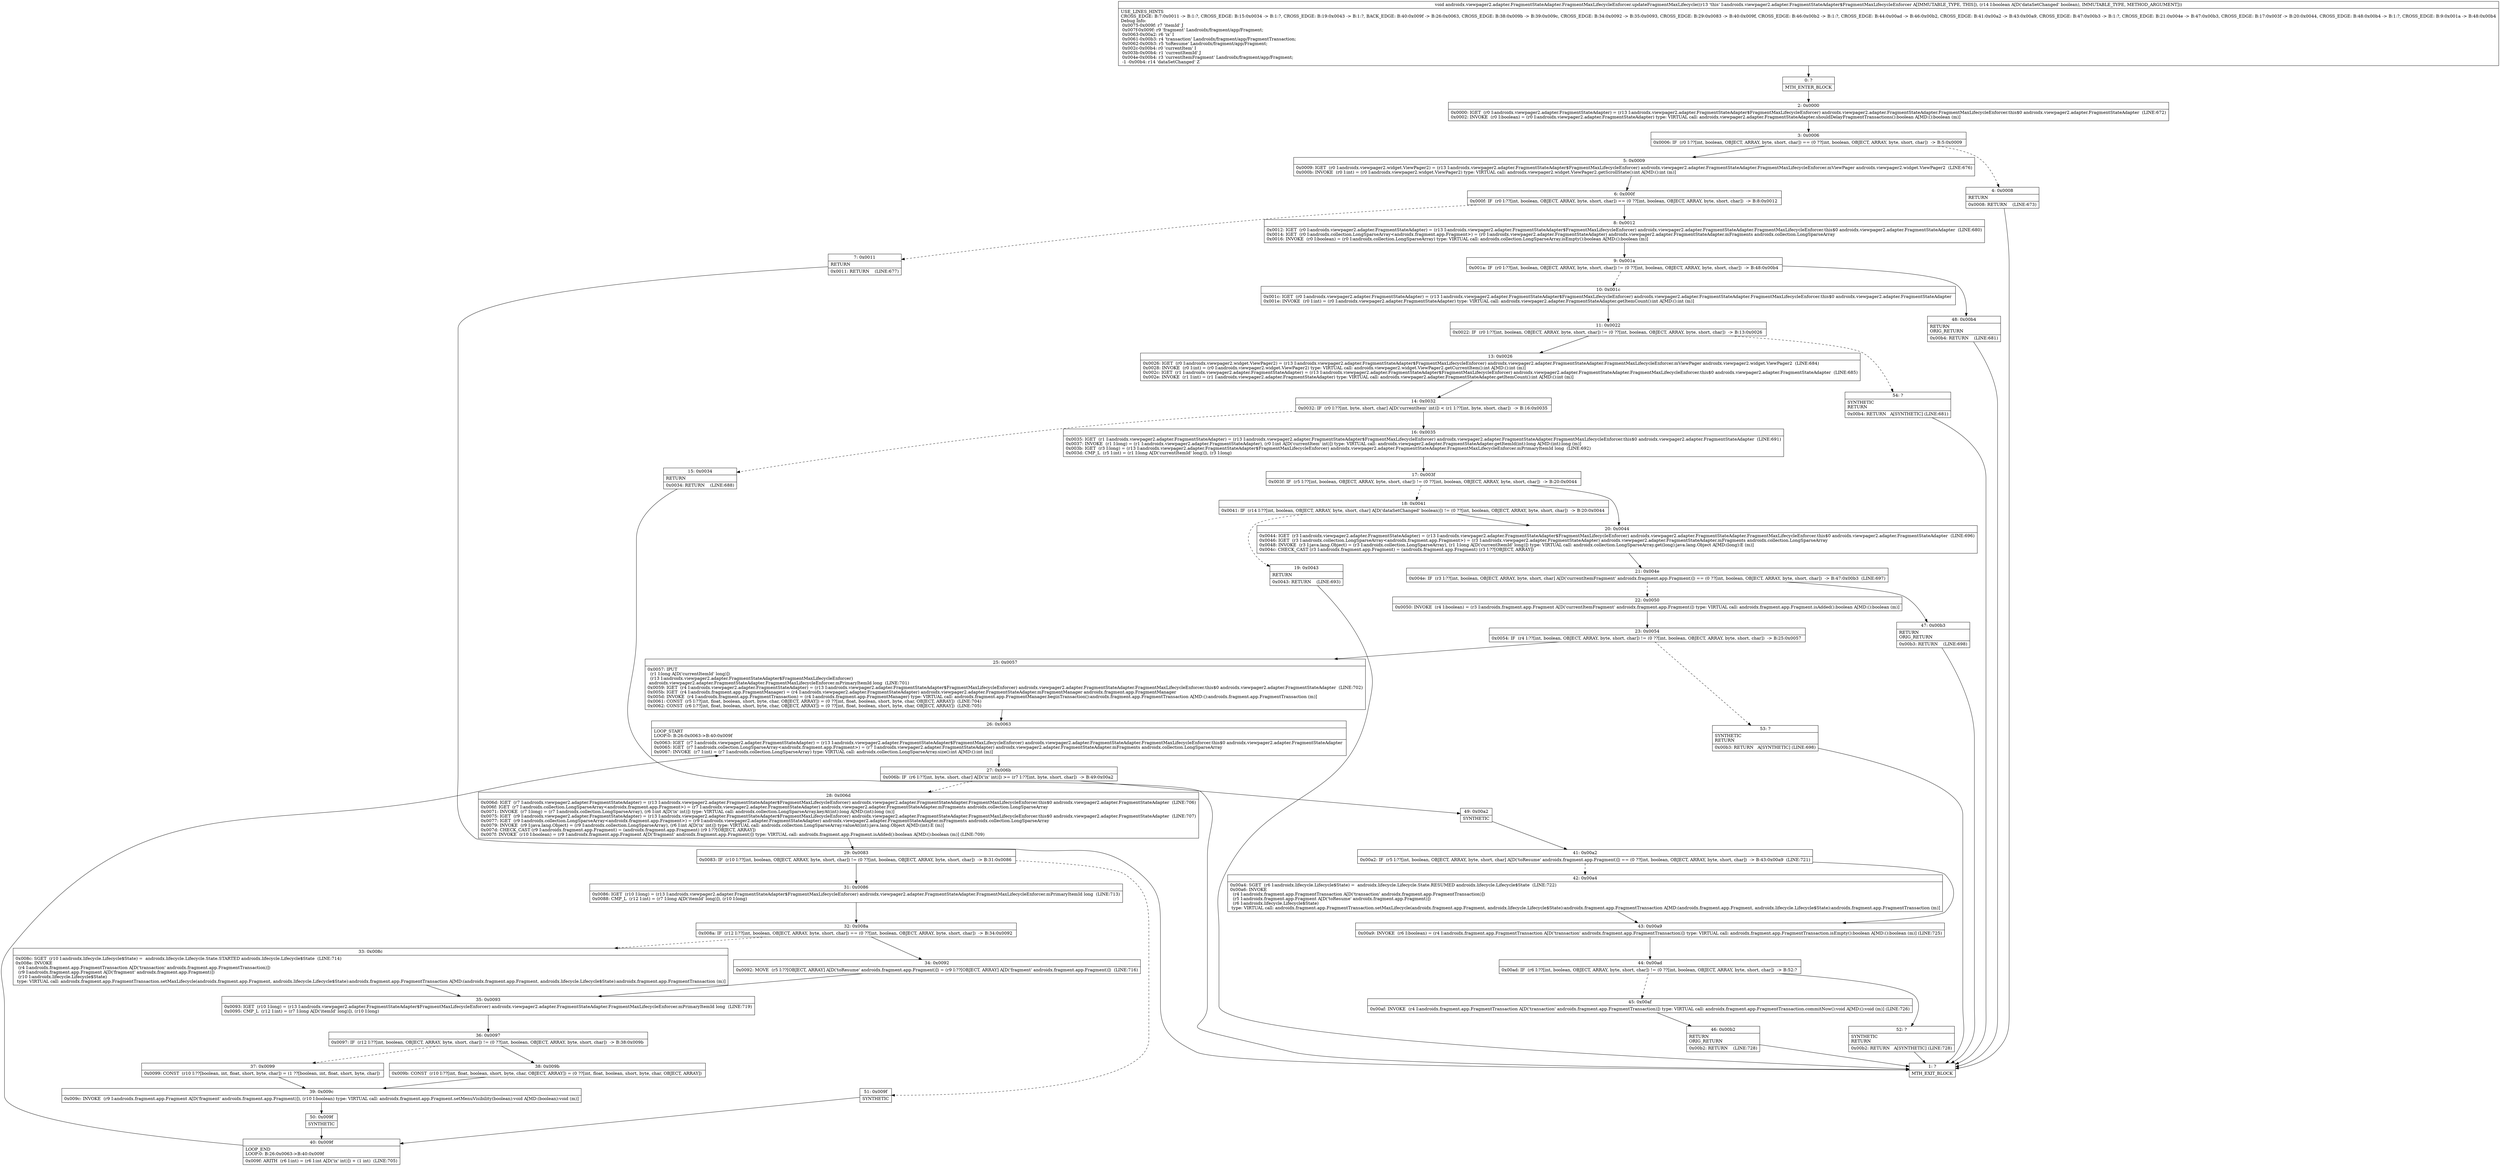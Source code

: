 digraph "CFG forandroidx.viewpager2.adapter.FragmentStateAdapter.FragmentMaxLifecycleEnforcer.updateFragmentMaxLifecycle(Z)V" {
Node_0 [shape=record,label="{0\:\ ?|MTH_ENTER_BLOCK\l}"];
Node_2 [shape=record,label="{2\:\ 0x0000|0x0000: IGET  (r0 I:androidx.viewpager2.adapter.FragmentStateAdapter) = (r13 I:androidx.viewpager2.adapter.FragmentStateAdapter$FragmentMaxLifecycleEnforcer) androidx.viewpager2.adapter.FragmentStateAdapter.FragmentMaxLifecycleEnforcer.this$0 androidx.viewpager2.adapter.FragmentStateAdapter  (LINE:672)\l0x0002: INVOKE  (r0 I:boolean) = (r0 I:androidx.viewpager2.adapter.FragmentStateAdapter) type: VIRTUAL call: androidx.viewpager2.adapter.FragmentStateAdapter.shouldDelayFragmentTransactions():boolean A[MD:():boolean (m)]\l}"];
Node_3 [shape=record,label="{3\:\ 0x0006|0x0006: IF  (r0 I:??[int, boolean, OBJECT, ARRAY, byte, short, char]) == (0 ??[int, boolean, OBJECT, ARRAY, byte, short, char])  \-\> B:5:0x0009 \l}"];
Node_4 [shape=record,label="{4\:\ 0x0008|RETURN\l|0x0008: RETURN    (LINE:673)\l}"];
Node_1 [shape=record,label="{1\:\ ?|MTH_EXIT_BLOCK\l}"];
Node_5 [shape=record,label="{5\:\ 0x0009|0x0009: IGET  (r0 I:androidx.viewpager2.widget.ViewPager2) = (r13 I:androidx.viewpager2.adapter.FragmentStateAdapter$FragmentMaxLifecycleEnforcer) androidx.viewpager2.adapter.FragmentStateAdapter.FragmentMaxLifecycleEnforcer.mViewPager androidx.viewpager2.widget.ViewPager2  (LINE:676)\l0x000b: INVOKE  (r0 I:int) = (r0 I:androidx.viewpager2.widget.ViewPager2) type: VIRTUAL call: androidx.viewpager2.widget.ViewPager2.getScrollState():int A[MD:():int (m)]\l}"];
Node_6 [shape=record,label="{6\:\ 0x000f|0x000f: IF  (r0 I:??[int, boolean, OBJECT, ARRAY, byte, short, char]) == (0 ??[int, boolean, OBJECT, ARRAY, byte, short, char])  \-\> B:8:0x0012 \l}"];
Node_7 [shape=record,label="{7\:\ 0x0011|RETURN\l|0x0011: RETURN    (LINE:677)\l}"];
Node_8 [shape=record,label="{8\:\ 0x0012|0x0012: IGET  (r0 I:androidx.viewpager2.adapter.FragmentStateAdapter) = (r13 I:androidx.viewpager2.adapter.FragmentStateAdapter$FragmentMaxLifecycleEnforcer) androidx.viewpager2.adapter.FragmentStateAdapter.FragmentMaxLifecycleEnforcer.this$0 androidx.viewpager2.adapter.FragmentStateAdapter  (LINE:680)\l0x0014: IGET  (r0 I:androidx.collection.LongSparseArray\<androidx.fragment.app.Fragment\>) = (r0 I:androidx.viewpager2.adapter.FragmentStateAdapter) androidx.viewpager2.adapter.FragmentStateAdapter.mFragments androidx.collection.LongSparseArray \l0x0016: INVOKE  (r0 I:boolean) = (r0 I:androidx.collection.LongSparseArray) type: VIRTUAL call: androidx.collection.LongSparseArray.isEmpty():boolean A[MD:():boolean (m)]\l}"];
Node_9 [shape=record,label="{9\:\ 0x001a|0x001a: IF  (r0 I:??[int, boolean, OBJECT, ARRAY, byte, short, char]) != (0 ??[int, boolean, OBJECT, ARRAY, byte, short, char])  \-\> B:48:0x00b4 \l}"];
Node_10 [shape=record,label="{10\:\ 0x001c|0x001c: IGET  (r0 I:androidx.viewpager2.adapter.FragmentStateAdapter) = (r13 I:androidx.viewpager2.adapter.FragmentStateAdapter$FragmentMaxLifecycleEnforcer) androidx.viewpager2.adapter.FragmentStateAdapter.FragmentMaxLifecycleEnforcer.this$0 androidx.viewpager2.adapter.FragmentStateAdapter \l0x001e: INVOKE  (r0 I:int) = (r0 I:androidx.viewpager2.adapter.FragmentStateAdapter) type: VIRTUAL call: androidx.viewpager2.adapter.FragmentStateAdapter.getItemCount():int A[MD:():int (m)]\l}"];
Node_11 [shape=record,label="{11\:\ 0x0022|0x0022: IF  (r0 I:??[int, boolean, OBJECT, ARRAY, byte, short, char]) != (0 ??[int, boolean, OBJECT, ARRAY, byte, short, char])  \-\> B:13:0x0026 \l}"];
Node_13 [shape=record,label="{13\:\ 0x0026|0x0026: IGET  (r0 I:androidx.viewpager2.widget.ViewPager2) = (r13 I:androidx.viewpager2.adapter.FragmentStateAdapter$FragmentMaxLifecycleEnforcer) androidx.viewpager2.adapter.FragmentStateAdapter.FragmentMaxLifecycleEnforcer.mViewPager androidx.viewpager2.widget.ViewPager2  (LINE:684)\l0x0028: INVOKE  (r0 I:int) = (r0 I:androidx.viewpager2.widget.ViewPager2) type: VIRTUAL call: androidx.viewpager2.widget.ViewPager2.getCurrentItem():int A[MD:():int (m)]\l0x002c: IGET  (r1 I:androidx.viewpager2.adapter.FragmentStateAdapter) = (r13 I:androidx.viewpager2.adapter.FragmentStateAdapter$FragmentMaxLifecycleEnforcer) androidx.viewpager2.adapter.FragmentStateAdapter.FragmentMaxLifecycleEnforcer.this$0 androidx.viewpager2.adapter.FragmentStateAdapter  (LINE:685)\l0x002e: INVOKE  (r1 I:int) = (r1 I:androidx.viewpager2.adapter.FragmentStateAdapter) type: VIRTUAL call: androidx.viewpager2.adapter.FragmentStateAdapter.getItemCount():int A[MD:():int (m)]\l}"];
Node_14 [shape=record,label="{14\:\ 0x0032|0x0032: IF  (r0 I:??[int, byte, short, char] A[D('currentItem' int)]) \< (r1 I:??[int, byte, short, char])  \-\> B:16:0x0035 \l}"];
Node_15 [shape=record,label="{15\:\ 0x0034|RETURN\l|0x0034: RETURN    (LINE:688)\l}"];
Node_16 [shape=record,label="{16\:\ 0x0035|0x0035: IGET  (r1 I:androidx.viewpager2.adapter.FragmentStateAdapter) = (r13 I:androidx.viewpager2.adapter.FragmentStateAdapter$FragmentMaxLifecycleEnforcer) androidx.viewpager2.adapter.FragmentStateAdapter.FragmentMaxLifecycleEnforcer.this$0 androidx.viewpager2.adapter.FragmentStateAdapter  (LINE:691)\l0x0037: INVOKE  (r1 I:long) = (r1 I:androidx.viewpager2.adapter.FragmentStateAdapter), (r0 I:int A[D('currentItem' int)]) type: VIRTUAL call: androidx.viewpager2.adapter.FragmentStateAdapter.getItemId(int):long A[MD:(int):long (m)]\l0x003b: IGET  (r3 I:long) = (r13 I:androidx.viewpager2.adapter.FragmentStateAdapter$FragmentMaxLifecycleEnforcer) androidx.viewpager2.adapter.FragmentStateAdapter.FragmentMaxLifecycleEnforcer.mPrimaryItemId long  (LINE:692)\l0x003d: CMP_L  (r5 I:int) = (r1 I:long A[D('currentItemId' long)]), (r3 I:long) \l}"];
Node_17 [shape=record,label="{17\:\ 0x003f|0x003f: IF  (r5 I:??[int, boolean, OBJECT, ARRAY, byte, short, char]) != (0 ??[int, boolean, OBJECT, ARRAY, byte, short, char])  \-\> B:20:0x0044 \l}"];
Node_18 [shape=record,label="{18\:\ 0x0041|0x0041: IF  (r14 I:??[int, boolean, OBJECT, ARRAY, byte, short, char] A[D('dataSetChanged' boolean)]) != (0 ??[int, boolean, OBJECT, ARRAY, byte, short, char])  \-\> B:20:0x0044 \l}"];
Node_19 [shape=record,label="{19\:\ 0x0043|RETURN\l|0x0043: RETURN    (LINE:693)\l}"];
Node_20 [shape=record,label="{20\:\ 0x0044|0x0044: IGET  (r3 I:androidx.viewpager2.adapter.FragmentStateAdapter) = (r13 I:androidx.viewpager2.adapter.FragmentStateAdapter$FragmentMaxLifecycleEnforcer) androidx.viewpager2.adapter.FragmentStateAdapter.FragmentMaxLifecycleEnforcer.this$0 androidx.viewpager2.adapter.FragmentStateAdapter  (LINE:696)\l0x0046: IGET  (r3 I:androidx.collection.LongSparseArray\<androidx.fragment.app.Fragment\>) = (r3 I:androidx.viewpager2.adapter.FragmentStateAdapter) androidx.viewpager2.adapter.FragmentStateAdapter.mFragments androidx.collection.LongSparseArray \l0x0048: INVOKE  (r3 I:java.lang.Object) = (r3 I:androidx.collection.LongSparseArray), (r1 I:long A[D('currentItemId' long)]) type: VIRTUAL call: androidx.collection.LongSparseArray.get(long):java.lang.Object A[MD:(long):E (m)]\l0x004c: CHECK_CAST (r3 I:androidx.fragment.app.Fragment) = (androidx.fragment.app.Fragment) (r3 I:??[OBJECT, ARRAY]) \l}"];
Node_21 [shape=record,label="{21\:\ 0x004e|0x004e: IF  (r3 I:??[int, boolean, OBJECT, ARRAY, byte, short, char] A[D('currentItemFragment' androidx.fragment.app.Fragment)]) == (0 ??[int, boolean, OBJECT, ARRAY, byte, short, char])  \-\> B:47:0x00b3  (LINE:697)\l}"];
Node_22 [shape=record,label="{22\:\ 0x0050|0x0050: INVOKE  (r4 I:boolean) = (r3 I:androidx.fragment.app.Fragment A[D('currentItemFragment' androidx.fragment.app.Fragment)]) type: VIRTUAL call: androidx.fragment.app.Fragment.isAdded():boolean A[MD:():boolean (m)]\l}"];
Node_23 [shape=record,label="{23\:\ 0x0054|0x0054: IF  (r4 I:??[int, boolean, OBJECT, ARRAY, byte, short, char]) != (0 ??[int, boolean, OBJECT, ARRAY, byte, short, char])  \-\> B:25:0x0057 \l}"];
Node_25 [shape=record,label="{25\:\ 0x0057|0x0057: IPUT  \l  (r1 I:long A[D('currentItemId' long)])\l  (r13 I:androidx.viewpager2.adapter.FragmentStateAdapter$FragmentMaxLifecycleEnforcer)\l androidx.viewpager2.adapter.FragmentStateAdapter.FragmentMaxLifecycleEnforcer.mPrimaryItemId long  (LINE:701)\l0x0059: IGET  (r4 I:androidx.viewpager2.adapter.FragmentStateAdapter) = (r13 I:androidx.viewpager2.adapter.FragmentStateAdapter$FragmentMaxLifecycleEnforcer) androidx.viewpager2.adapter.FragmentStateAdapter.FragmentMaxLifecycleEnforcer.this$0 androidx.viewpager2.adapter.FragmentStateAdapter  (LINE:702)\l0x005b: IGET  (r4 I:androidx.fragment.app.FragmentManager) = (r4 I:androidx.viewpager2.adapter.FragmentStateAdapter) androidx.viewpager2.adapter.FragmentStateAdapter.mFragmentManager androidx.fragment.app.FragmentManager \l0x005d: INVOKE  (r4 I:androidx.fragment.app.FragmentTransaction) = (r4 I:androidx.fragment.app.FragmentManager) type: VIRTUAL call: androidx.fragment.app.FragmentManager.beginTransaction():androidx.fragment.app.FragmentTransaction A[MD:():androidx.fragment.app.FragmentTransaction (m)]\l0x0061: CONST  (r5 I:??[int, float, boolean, short, byte, char, OBJECT, ARRAY]) = (0 ??[int, float, boolean, short, byte, char, OBJECT, ARRAY])  (LINE:704)\l0x0062: CONST  (r6 I:??[int, float, boolean, short, byte, char, OBJECT, ARRAY]) = (0 ??[int, float, boolean, short, byte, char, OBJECT, ARRAY])  (LINE:705)\l}"];
Node_26 [shape=record,label="{26\:\ 0x0063|LOOP_START\lLOOP:0: B:26:0x0063\-\>B:40:0x009f\l|0x0063: IGET  (r7 I:androidx.viewpager2.adapter.FragmentStateAdapter) = (r13 I:androidx.viewpager2.adapter.FragmentStateAdapter$FragmentMaxLifecycleEnforcer) androidx.viewpager2.adapter.FragmentStateAdapter.FragmentMaxLifecycleEnforcer.this$0 androidx.viewpager2.adapter.FragmentStateAdapter \l0x0065: IGET  (r7 I:androidx.collection.LongSparseArray\<androidx.fragment.app.Fragment\>) = (r7 I:androidx.viewpager2.adapter.FragmentStateAdapter) androidx.viewpager2.adapter.FragmentStateAdapter.mFragments androidx.collection.LongSparseArray \l0x0067: INVOKE  (r7 I:int) = (r7 I:androidx.collection.LongSparseArray) type: VIRTUAL call: androidx.collection.LongSparseArray.size():int A[MD:():int (m)]\l}"];
Node_27 [shape=record,label="{27\:\ 0x006b|0x006b: IF  (r6 I:??[int, byte, short, char] A[D('ix' int)]) \>= (r7 I:??[int, byte, short, char])  \-\> B:49:0x00a2 \l}"];
Node_28 [shape=record,label="{28\:\ 0x006d|0x006d: IGET  (r7 I:androidx.viewpager2.adapter.FragmentStateAdapter) = (r13 I:androidx.viewpager2.adapter.FragmentStateAdapter$FragmentMaxLifecycleEnforcer) androidx.viewpager2.adapter.FragmentStateAdapter.FragmentMaxLifecycleEnforcer.this$0 androidx.viewpager2.adapter.FragmentStateAdapter  (LINE:706)\l0x006f: IGET  (r7 I:androidx.collection.LongSparseArray\<androidx.fragment.app.Fragment\>) = (r7 I:androidx.viewpager2.adapter.FragmentStateAdapter) androidx.viewpager2.adapter.FragmentStateAdapter.mFragments androidx.collection.LongSparseArray \l0x0071: INVOKE  (r7 I:long) = (r7 I:androidx.collection.LongSparseArray), (r6 I:int A[D('ix' int)]) type: VIRTUAL call: androidx.collection.LongSparseArray.keyAt(int):long A[MD:(int):long (m)]\l0x0075: IGET  (r9 I:androidx.viewpager2.adapter.FragmentStateAdapter) = (r13 I:androidx.viewpager2.adapter.FragmentStateAdapter$FragmentMaxLifecycleEnforcer) androidx.viewpager2.adapter.FragmentStateAdapter.FragmentMaxLifecycleEnforcer.this$0 androidx.viewpager2.adapter.FragmentStateAdapter  (LINE:707)\l0x0077: IGET  (r9 I:androidx.collection.LongSparseArray\<androidx.fragment.app.Fragment\>) = (r9 I:androidx.viewpager2.adapter.FragmentStateAdapter) androidx.viewpager2.adapter.FragmentStateAdapter.mFragments androidx.collection.LongSparseArray \l0x0079: INVOKE  (r9 I:java.lang.Object) = (r9 I:androidx.collection.LongSparseArray), (r6 I:int A[D('ix' int)]) type: VIRTUAL call: androidx.collection.LongSparseArray.valueAt(int):java.lang.Object A[MD:(int):E (m)]\l0x007d: CHECK_CAST (r9 I:androidx.fragment.app.Fragment) = (androidx.fragment.app.Fragment) (r9 I:??[OBJECT, ARRAY]) \l0x007f: INVOKE  (r10 I:boolean) = (r9 I:androidx.fragment.app.Fragment A[D('fragment' androidx.fragment.app.Fragment)]) type: VIRTUAL call: androidx.fragment.app.Fragment.isAdded():boolean A[MD:():boolean (m)] (LINE:709)\l}"];
Node_29 [shape=record,label="{29\:\ 0x0083|0x0083: IF  (r10 I:??[int, boolean, OBJECT, ARRAY, byte, short, char]) != (0 ??[int, boolean, OBJECT, ARRAY, byte, short, char])  \-\> B:31:0x0086 \l}"];
Node_31 [shape=record,label="{31\:\ 0x0086|0x0086: IGET  (r10 I:long) = (r13 I:androidx.viewpager2.adapter.FragmentStateAdapter$FragmentMaxLifecycleEnforcer) androidx.viewpager2.adapter.FragmentStateAdapter.FragmentMaxLifecycleEnforcer.mPrimaryItemId long  (LINE:713)\l0x0088: CMP_L  (r12 I:int) = (r7 I:long A[D('itemId' long)]), (r10 I:long) \l}"];
Node_32 [shape=record,label="{32\:\ 0x008a|0x008a: IF  (r12 I:??[int, boolean, OBJECT, ARRAY, byte, short, char]) == (0 ??[int, boolean, OBJECT, ARRAY, byte, short, char])  \-\> B:34:0x0092 \l}"];
Node_33 [shape=record,label="{33\:\ 0x008c|0x008c: SGET  (r10 I:androidx.lifecycle.Lifecycle$State) =  androidx.lifecycle.Lifecycle.State.STARTED androidx.lifecycle.Lifecycle$State  (LINE:714)\l0x008e: INVOKE  \l  (r4 I:androidx.fragment.app.FragmentTransaction A[D('transaction' androidx.fragment.app.FragmentTransaction)])\l  (r9 I:androidx.fragment.app.Fragment A[D('fragment' androidx.fragment.app.Fragment)])\l  (r10 I:androidx.lifecycle.Lifecycle$State)\l type: VIRTUAL call: androidx.fragment.app.FragmentTransaction.setMaxLifecycle(androidx.fragment.app.Fragment, androidx.lifecycle.Lifecycle$State):androidx.fragment.app.FragmentTransaction A[MD:(androidx.fragment.app.Fragment, androidx.lifecycle.Lifecycle$State):androidx.fragment.app.FragmentTransaction (m)]\l}"];
Node_35 [shape=record,label="{35\:\ 0x0093|0x0093: IGET  (r10 I:long) = (r13 I:androidx.viewpager2.adapter.FragmentStateAdapter$FragmentMaxLifecycleEnforcer) androidx.viewpager2.adapter.FragmentStateAdapter.FragmentMaxLifecycleEnforcer.mPrimaryItemId long  (LINE:719)\l0x0095: CMP_L  (r12 I:int) = (r7 I:long A[D('itemId' long)]), (r10 I:long) \l}"];
Node_36 [shape=record,label="{36\:\ 0x0097|0x0097: IF  (r12 I:??[int, boolean, OBJECT, ARRAY, byte, short, char]) != (0 ??[int, boolean, OBJECT, ARRAY, byte, short, char])  \-\> B:38:0x009b \l}"];
Node_37 [shape=record,label="{37\:\ 0x0099|0x0099: CONST  (r10 I:??[boolean, int, float, short, byte, char]) = (1 ??[boolean, int, float, short, byte, char]) \l}"];
Node_39 [shape=record,label="{39\:\ 0x009c|0x009c: INVOKE  (r9 I:androidx.fragment.app.Fragment A[D('fragment' androidx.fragment.app.Fragment)]), (r10 I:boolean) type: VIRTUAL call: androidx.fragment.app.Fragment.setMenuVisibility(boolean):void A[MD:(boolean):void (m)]\l}"];
Node_50 [shape=record,label="{50\:\ 0x009f|SYNTHETIC\l}"];
Node_40 [shape=record,label="{40\:\ 0x009f|LOOP_END\lLOOP:0: B:26:0x0063\-\>B:40:0x009f\l|0x009f: ARITH  (r6 I:int) = (r6 I:int A[D('ix' int)]) + (1 int)  (LINE:705)\l}"];
Node_38 [shape=record,label="{38\:\ 0x009b|0x009b: CONST  (r10 I:??[int, float, boolean, short, byte, char, OBJECT, ARRAY]) = (0 ??[int, float, boolean, short, byte, char, OBJECT, ARRAY]) \l}"];
Node_34 [shape=record,label="{34\:\ 0x0092|0x0092: MOVE  (r5 I:??[OBJECT, ARRAY] A[D('toResume' androidx.fragment.app.Fragment)]) = (r9 I:??[OBJECT, ARRAY] A[D('fragment' androidx.fragment.app.Fragment)])  (LINE:716)\l}"];
Node_51 [shape=record,label="{51\:\ 0x009f|SYNTHETIC\l}"];
Node_49 [shape=record,label="{49\:\ 0x00a2|SYNTHETIC\l}"];
Node_41 [shape=record,label="{41\:\ 0x00a2|0x00a2: IF  (r5 I:??[int, boolean, OBJECT, ARRAY, byte, short, char] A[D('toResume' androidx.fragment.app.Fragment)]) == (0 ??[int, boolean, OBJECT, ARRAY, byte, short, char])  \-\> B:43:0x00a9  (LINE:721)\l}"];
Node_42 [shape=record,label="{42\:\ 0x00a4|0x00a4: SGET  (r6 I:androidx.lifecycle.Lifecycle$State) =  androidx.lifecycle.Lifecycle.State.RESUMED androidx.lifecycle.Lifecycle$State  (LINE:722)\l0x00a6: INVOKE  \l  (r4 I:androidx.fragment.app.FragmentTransaction A[D('transaction' androidx.fragment.app.FragmentTransaction)])\l  (r5 I:androidx.fragment.app.Fragment A[D('toResume' androidx.fragment.app.Fragment)])\l  (r6 I:androidx.lifecycle.Lifecycle$State)\l type: VIRTUAL call: androidx.fragment.app.FragmentTransaction.setMaxLifecycle(androidx.fragment.app.Fragment, androidx.lifecycle.Lifecycle$State):androidx.fragment.app.FragmentTransaction A[MD:(androidx.fragment.app.Fragment, androidx.lifecycle.Lifecycle$State):androidx.fragment.app.FragmentTransaction (m)]\l}"];
Node_43 [shape=record,label="{43\:\ 0x00a9|0x00a9: INVOKE  (r6 I:boolean) = (r4 I:androidx.fragment.app.FragmentTransaction A[D('transaction' androidx.fragment.app.FragmentTransaction)]) type: VIRTUAL call: androidx.fragment.app.FragmentTransaction.isEmpty():boolean A[MD:():boolean (m)] (LINE:725)\l}"];
Node_44 [shape=record,label="{44\:\ 0x00ad|0x00ad: IF  (r6 I:??[int, boolean, OBJECT, ARRAY, byte, short, char]) != (0 ??[int, boolean, OBJECT, ARRAY, byte, short, char])  \-\> B:52:? \l}"];
Node_45 [shape=record,label="{45\:\ 0x00af|0x00af: INVOKE  (r4 I:androidx.fragment.app.FragmentTransaction A[D('transaction' androidx.fragment.app.FragmentTransaction)]) type: VIRTUAL call: androidx.fragment.app.FragmentTransaction.commitNow():void A[MD:():void (m)] (LINE:726)\l}"];
Node_46 [shape=record,label="{46\:\ 0x00b2|RETURN\lORIG_RETURN\l|0x00b2: RETURN    (LINE:728)\l}"];
Node_52 [shape=record,label="{52\:\ ?|SYNTHETIC\lRETURN\l|0x00b2: RETURN   A[SYNTHETIC] (LINE:728)\l}"];
Node_53 [shape=record,label="{53\:\ ?|SYNTHETIC\lRETURN\l|0x00b3: RETURN   A[SYNTHETIC] (LINE:698)\l}"];
Node_47 [shape=record,label="{47\:\ 0x00b3|RETURN\lORIG_RETURN\l|0x00b3: RETURN    (LINE:698)\l}"];
Node_54 [shape=record,label="{54\:\ ?|SYNTHETIC\lRETURN\l|0x00b4: RETURN   A[SYNTHETIC] (LINE:681)\l}"];
Node_48 [shape=record,label="{48\:\ 0x00b4|RETURN\lORIG_RETURN\l|0x00b4: RETURN    (LINE:681)\l}"];
MethodNode[shape=record,label="{void androidx.viewpager2.adapter.FragmentStateAdapter.FragmentMaxLifecycleEnforcer.updateFragmentMaxLifecycle((r13 'this' I:androidx.viewpager2.adapter.FragmentStateAdapter$FragmentMaxLifecycleEnforcer A[IMMUTABLE_TYPE, THIS]), (r14 I:boolean A[D('dataSetChanged' boolean), IMMUTABLE_TYPE, METHOD_ARGUMENT]))  | USE_LINES_HINTS\lCROSS_EDGE: B:7:0x0011 \-\> B:1:?, CROSS_EDGE: B:15:0x0034 \-\> B:1:?, CROSS_EDGE: B:19:0x0043 \-\> B:1:?, BACK_EDGE: B:40:0x009f \-\> B:26:0x0063, CROSS_EDGE: B:38:0x009b \-\> B:39:0x009c, CROSS_EDGE: B:34:0x0092 \-\> B:35:0x0093, CROSS_EDGE: B:29:0x0083 \-\> B:40:0x009f, CROSS_EDGE: B:46:0x00b2 \-\> B:1:?, CROSS_EDGE: B:44:0x00ad \-\> B:46:0x00b2, CROSS_EDGE: B:41:0x00a2 \-\> B:43:0x00a9, CROSS_EDGE: B:47:0x00b3 \-\> B:1:?, CROSS_EDGE: B:21:0x004e \-\> B:47:0x00b3, CROSS_EDGE: B:17:0x003f \-\> B:20:0x0044, CROSS_EDGE: B:48:0x00b4 \-\> B:1:?, CROSS_EDGE: B:9:0x001a \-\> B:48:0x00b4\lDebug Info:\l  0x0075\-0x009f: r7 'itemId' J\l  0x007f\-0x009f: r9 'fragment' Landroidx\/fragment\/app\/Fragment;\l  0x0063\-0x00a2: r6 'ix' I\l  0x0061\-0x00b3: r4 'transaction' Landroidx\/fragment\/app\/FragmentTransaction;\l  0x0062\-0x00b3: r5 'toResume' Landroidx\/fragment\/app\/Fragment;\l  0x002c\-0x00b4: r0 'currentItem' I\l  0x003b\-0x00b4: r1 'currentItemId' J\l  0x004e\-0x00b4: r3 'currentItemFragment' Landroidx\/fragment\/app\/Fragment;\l  \-1 \-0x00b4: r14 'dataSetChanged' Z\l}"];
MethodNode -> Node_0;Node_0 -> Node_2;
Node_2 -> Node_3;
Node_3 -> Node_4[style=dashed];
Node_3 -> Node_5;
Node_4 -> Node_1;
Node_5 -> Node_6;
Node_6 -> Node_7[style=dashed];
Node_6 -> Node_8;
Node_7 -> Node_1;
Node_8 -> Node_9;
Node_9 -> Node_10[style=dashed];
Node_9 -> Node_48;
Node_10 -> Node_11;
Node_11 -> Node_13;
Node_11 -> Node_54[style=dashed];
Node_13 -> Node_14;
Node_14 -> Node_15[style=dashed];
Node_14 -> Node_16;
Node_15 -> Node_1;
Node_16 -> Node_17;
Node_17 -> Node_18[style=dashed];
Node_17 -> Node_20;
Node_18 -> Node_19[style=dashed];
Node_18 -> Node_20;
Node_19 -> Node_1;
Node_20 -> Node_21;
Node_21 -> Node_22[style=dashed];
Node_21 -> Node_47;
Node_22 -> Node_23;
Node_23 -> Node_25;
Node_23 -> Node_53[style=dashed];
Node_25 -> Node_26;
Node_26 -> Node_27;
Node_27 -> Node_28[style=dashed];
Node_27 -> Node_49;
Node_28 -> Node_29;
Node_29 -> Node_31;
Node_29 -> Node_51[style=dashed];
Node_31 -> Node_32;
Node_32 -> Node_33[style=dashed];
Node_32 -> Node_34;
Node_33 -> Node_35;
Node_35 -> Node_36;
Node_36 -> Node_37[style=dashed];
Node_36 -> Node_38;
Node_37 -> Node_39;
Node_39 -> Node_50;
Node_50 -> Node_40;
Node_40 -> Node_26;
Node_38 -> Node_39;
Node_34 -> Node_35;
Node_51 -> Node_40;
Node_49 -> Node_41;
Node_41 -> Node_42[style=dashed];
Node_41 -> Node_43;
Node_42 -> Node_43;
Node_43 -> Node_44;
Node_44 -> Node_45[style=dashed];
Node_44 -> Node_52;
Node_45 -> Node_46;
Node_46 -> Node_1;
Node_52 -> Node_1;
Node_53 -> Node_1;
Node_47 -> Node_1;
Node_54 -> Node_1;
Node_48 -> Node_1;
}

